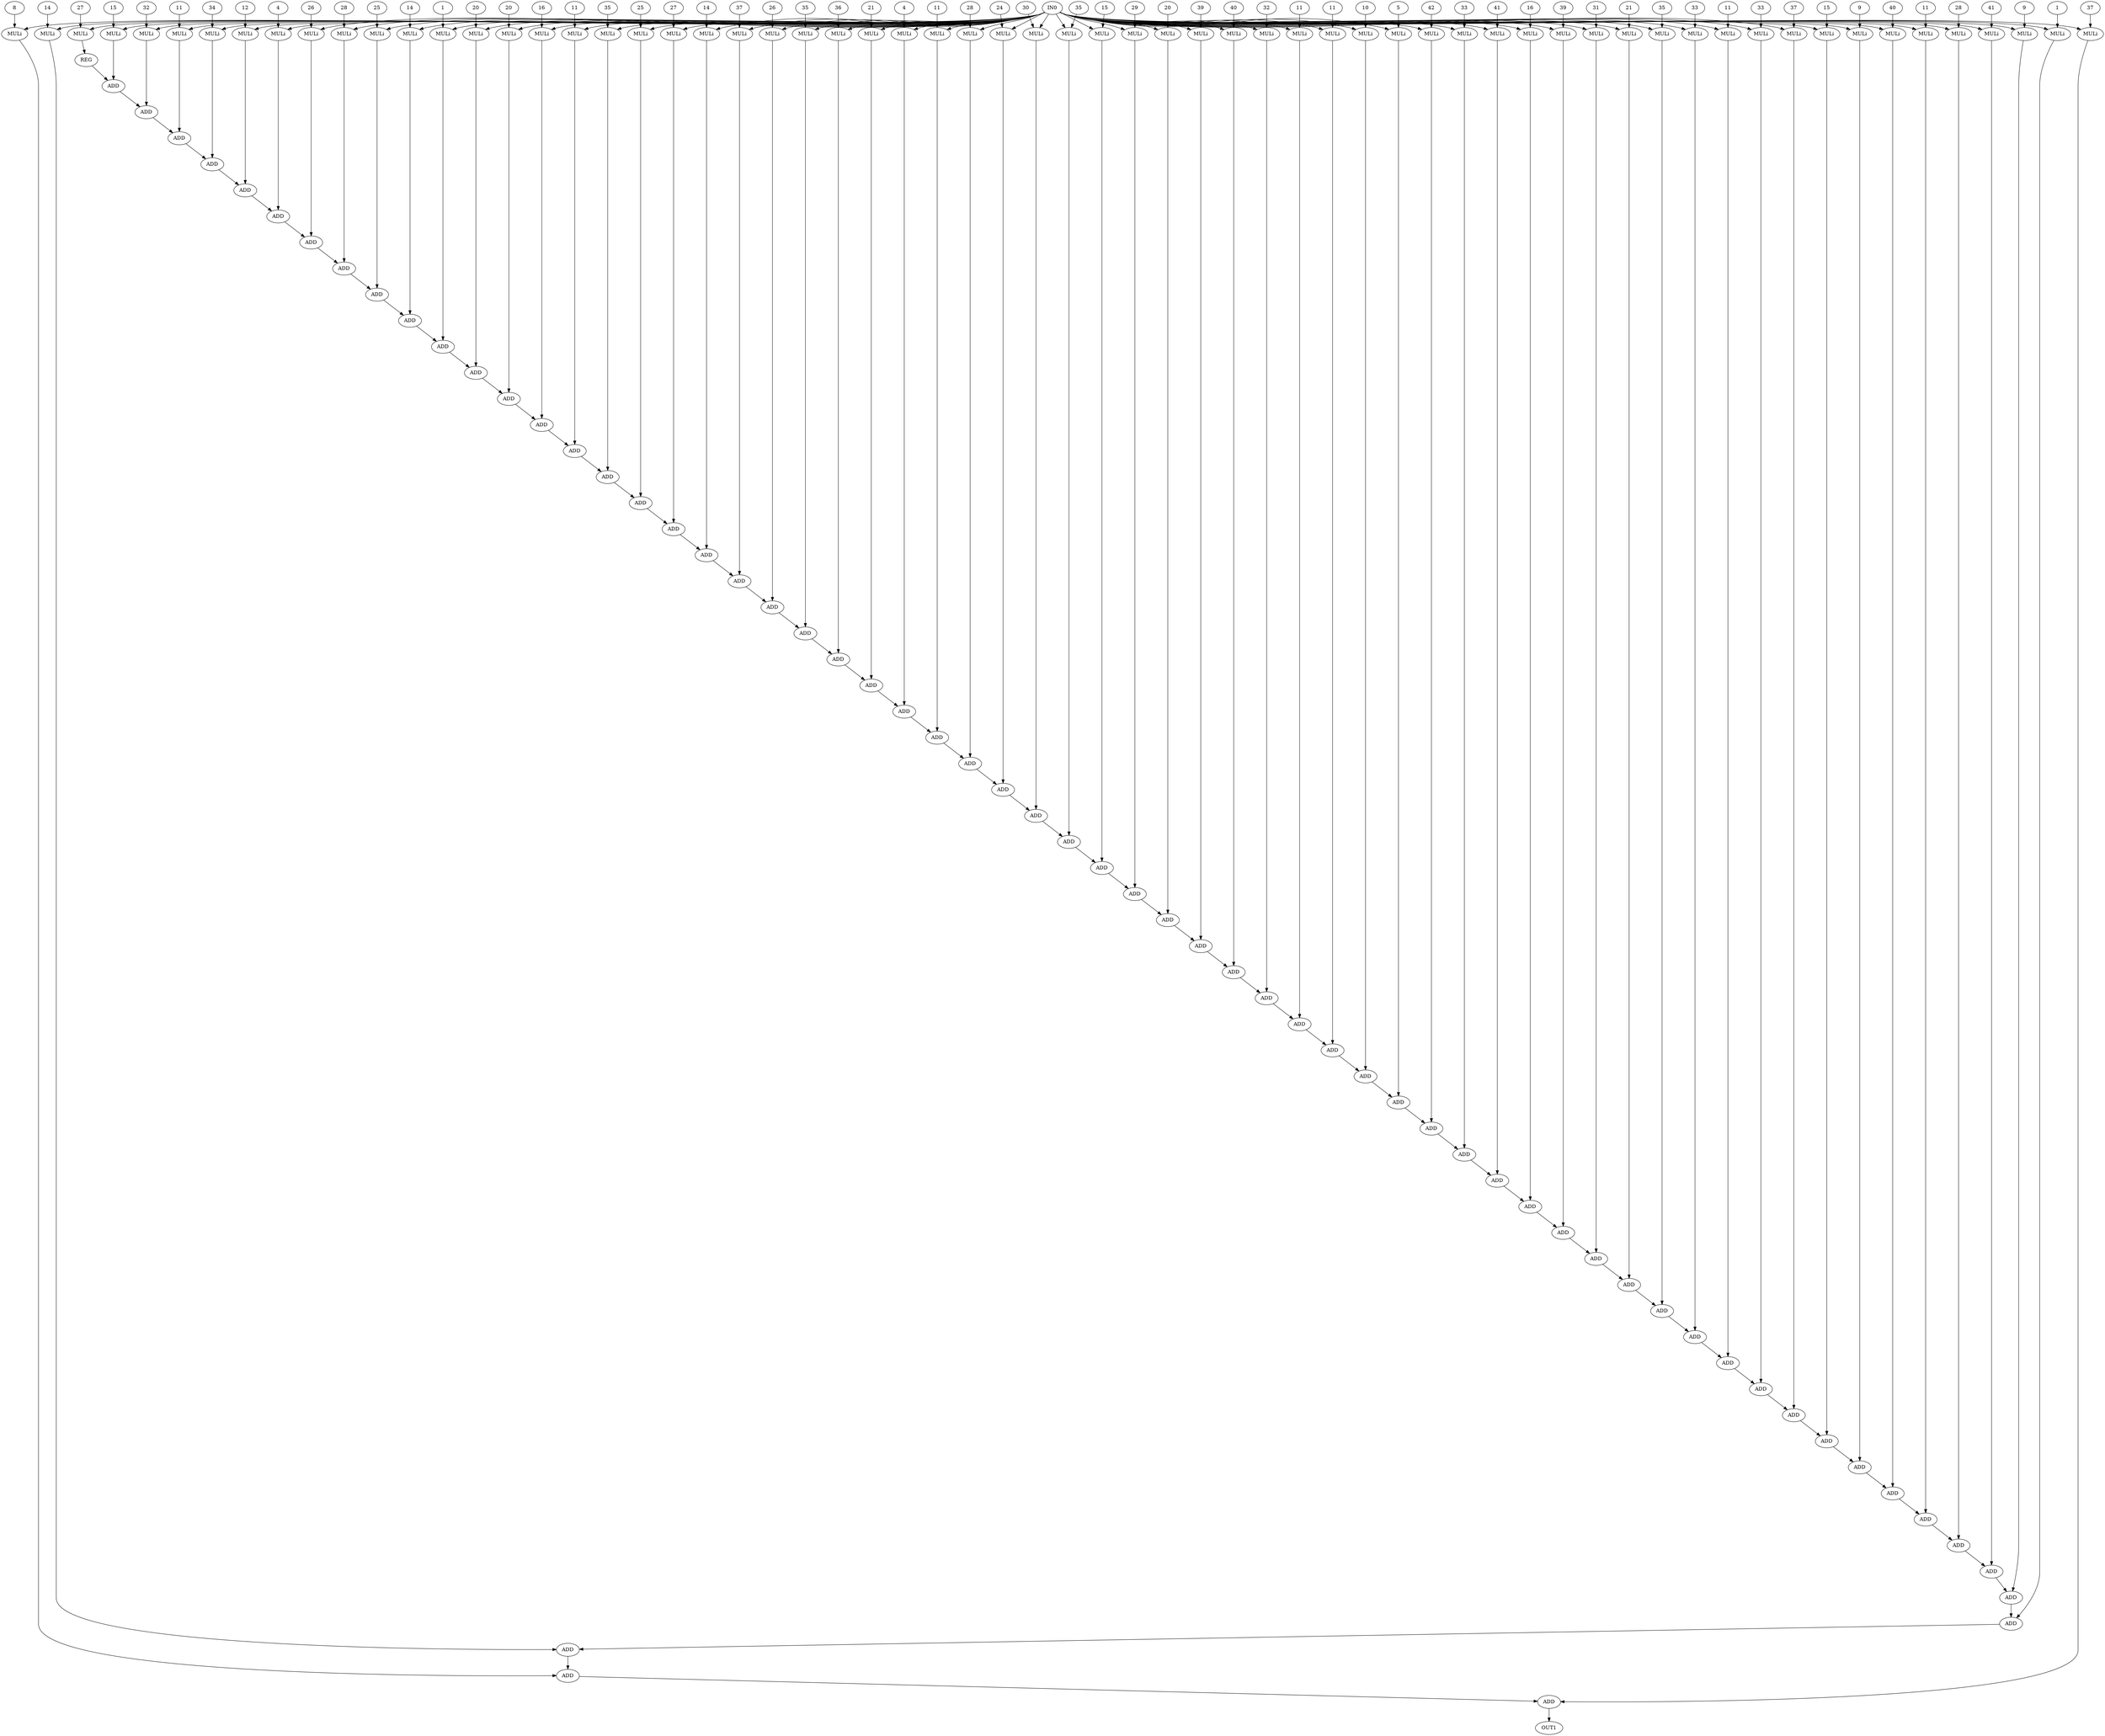 digraph fir{
 0 [ label = IN0 ]
 1 [ label = OUT1 ]
 2 [ label = MULi, VALUE = 27]
 "2.27"[ label = 27 ]
 3 [ label = REG]
 4 [ label = MULi, VALUE = 15]
 "4.15"[ label = 15 ]
 5 [ label = ADD]
 6 [ label = MULi, VALUE = 32]
 "6.32"[ label = 32 ]
 7 [ label = ADD]
 8 [ label = MULi, VALUE = 11]
 "8.11"[ label = 11 ]
 9 [ label = ADD]
 10 [ label = MULi, VALUE = 34]
 "10.34"[ label = 34 ]
 11 [ label = ADD]
 12 [ label = MULi, VALUE = 12]
 "12.12"[ label = 12 ]
 13 [ label = ADD]
 14 [ label = MULi, VALUE = 4]
 "14.4"[ label = 4 ]
 15 [ label = ADD]
 16 [ label = MULi, VALUE = 26]
 "16.26"[ label = 26 ]
 17 [ label = ADD]
 18 [ label = MULi, VALUE = 28]
 "18.28"[ label = 28 ]
 19 [ label = ADD]
 20 [ label = MULi, VALUE = 25]
 "20.25"[ label = 25 ]
 21 [ label = ADD]
 22 [ label = MULi, VALUE = 14]
 "22.14"[ label = 14 ]
 23 [ label = ADD]
 24 [ label = MULi, VALUE = 1]
 "24.1"[ label = 1 ]
 25 [ label = ADD]
 26 [ label = MULi, VALUE = 20]
 "26.20"[ label = 20 ]
 27 [ label = ADD]
 28 [ label = MULi, VALUE = 20]
 "28.20"[ label = 20 ]
 29 [ label = ADD]
 30 [ label = MULi, VALUE = 16]
 "30.16"[ label = 16 ]
 31 [ label = ADD]
 32 [ label = MULi, VALUE = 11]
 "32.11"[ label = 11 ]
 33 [ label = ADD]
 34 [ label = MULi, VALUE = 35]
 "34.35"[ label = 35 ]
 35 [ label = ADD]
 36 [ label = MULi, VALUE = 25]
 "36.25"[ label = 25 ]
 37 [ label = ADD]
 38 [ label = MULi, VALUE = 27]
 "38.27"[ label = 27 ]
 39 [ label = ADD]
 40 [ label = MULi, VALUE = 14]
 "40.14"[ label = 14 ]
 41 [ label = ADD]
 42 [ label = MULi, VALUE = 37]
 "42.37"[ label = 37 ]
 43 [ label = ADD]
 44 [ label = MULi, VALUE = 26]
 "44.26"[ label = 26 ]
 45 [ label = ADD]
 46 [ label = MULi, VALUE = 35]
 "46.35"[ label = 35 ]
 47 [ label = ADD]
 48 [ label = MULi, VALUE = 36]
 "48.36"[ label = 36 ]
 49 [ label = ADD]
 50 [ label = MULi, VALUE = 21]
 "50.21"[ label = 21 ]
 51 [ label = ADD]
 52 [ label = MULi, VALUE = 4]
 "52.4"[ label = 4 ]
 53 [ label = ADD]
 54 [ label = MULi, VALUE = 11]
 "54.11"[ label = 11 ]
 55 [ label = ADD]
 56 [ label = MULi, VALUE = 28]
 "56.28"[ label = 28 ]
 57 [ label = ADD]
 58 [ label = MULi, VALUE = 24]
 "58.24"[ label = 24 ]
 59 [ label = ADD]
 60 [ label = MULi, VALUE = 30]
 "60.30"[ label = 30 ]
 61 [ label = ADD]
 62 [ label = MULi, VALUE = 35]
 "62.35"[ label = 35 ]
 63 [ label = ADD]
 64 [ label = MULi, VALUE = 15]
 "64.15"[ label = 15 ]
 65 [ label = ADD]
 66 [ label = MULi, VALUE = 29]
 "66.29"[ label = 29 ]
 67 [ label = ADD]
 68 [ label = MULi, VALUE = 20]
 "68.20"[ label = 20 ]
 69 [ label = ADD]
 70 [ label = MULi, VALUE = 39]
 "70.39"[ label = 39 ]
 71 [ label = ADD]
 72 [ label = MULi, VALUE = 40]
 "72.40"[ label = 40 ]
 73 [ label = ADD]
 74 [ label = MULi, VALUE = 32]
 "74.32"[ label = 32 ]
 75 [ label = ADD]
 76 [ label = MULi, VALUE = 11]
 "76.11"[ label = 11 ]
 77 [ label = ADD]
 78 [ label = MULi, VALUE = 11]
 "78.11"[ label = 11 ]
 79 [ label = ADD]
 80 [ label = MULi, VALUE = 10]
 "80.10"[ label = 10 ]
 81 [ label = ADD]
 82 [ label = MULi, VALUE = 5]
 "82.5"[ label = 5 ]
 83 [ label = ADD]
 84 [ label = MULi, VALUE = 42]
 "84.42"[ label = 42 ]
 85 [ label = ADD]
 86 [ label = MULi, VALUE = 33]
 "86.33"[ label = 33 ]
 87 [ label = ADD]
 88 [ label = MULi, VALUE = 41]
 "88.41"[ label = 41 ]
 89 [ label = ADD]
 90 [ label = MULi, VALUE = 16]
 "90.16"[ label = 16 ]
 91 [ label = ADD]
 92 [ label = MULi, VALUE = 39]
 "92.39"[ label = 39 ]
 93 [ label = ADD]
 94 [ label = MULi, VALUE = 31]
 "94.31"[ label = 31 ]
 95 [ label = ADD]
 96 [ label = MULi, VALUE = 21]
 "96.21"[ label = 21 ]
 97 [ label = ADD]
 98 [ label = MULi, VALUE = 35]
 "98.35"[ label = 35 ]
 99 [ label = ADD]
 100 [ label = MULi, VALUE = 33]
 "100.33"[ label = 33 ]
 101 [ label = ADD]
 102 [ label = MULi, VALUE = 11]
 "102.11"[ label = 11 ]
 103 [ label = ADD]
 104 [ label = MULi, VALUE = 33]
 "104.33"[ label = 33 ]
 105 [ label = ADD]
 106 [ label = MULi, VALUE = 37]
 "106.37"[ label = 37 ]
 107 [ label = ADD]
 108 [ label = MULi, VALUE = 15]
 "108.15"[ label = 15 ]
 109 [ label = ADD]
 110 [ label = MULi, VALUE = 9]
 "110.9"[ label = 9 ]
 111 [ label = ADD]
 112 [ label = MULi, VALUE = 40]
 "112.40"[ label = 40 ]
 113 [ label = ADD]
 114 [ label = MULi, VALUE = 11]
 "114.11"[ label = 11 ]
 115 [ label = ADD]
 116 [ label = MULi, VALUE = 28]
 "116.28"[ label = 28 ]
 117 [ label = ADD]
 118 [ label = MULi, VALUE = 41]
 "118.41"[ label = 41 ]
 119 [ label = ADD]
 120 [ label = MULi, VALUE = 9]
 "120.9"[ label = 9 ]
 121 [ label = ADD]
 122 [ label = MULi, VALUE = 1]
 "122.1"[ label = 1 ]
 123 [ label = ADD]
 124 [ label = MULi, VALUE = 14]
 "124.14"[ label = 14 ]
 125 [ label = ADD]
 126 [ label = MULi, VALUE = 8]
 "126.8"[ label = 8 ]
 127 [ label = ADD]
 128 [ label = MULi, VALUE = 37]
 "128.37"[ label = 37 ]
 129 [ label = ADD]
 0 -> 2
 0 -> 4
 0 -> 6
 0 -> 8
 0 -> 10
 0 -> 12
 0 -> 14
 0 -> 16
 0 -> 18
 0 -> 20
 0 -> 22
 0 -> 24
 0 -> 26
 0 -> 28
 0 -> 30
 0 -> 32
 0 -> 34
 0 -> 36
 0 -> 38
 0 -> 40
 0 -> 42
 0 -> 44
 0 -> 46
 0 -> 48
 0 -> 50
 0 -> 52
 0 -> 54
 0 -> 56
 0 -> 58
 0 -> 60
 0 -> 62
 0 -> 64
 0 -> 66
 0 -> 68
 0 -> 70
 0 -> 72
 0 -> 74
 0 -> 76
 0 -> 78
 0 -> 80
 0 -> 82
 0 -> 84
 0 -> 86
 0 -> 88
 0 -> 90
 0 -> 92
 0 -> 94
 0 -> 96
 0 -> 98
 0 -> 100
 0 -> 102
 0 -> 104
 0 -> 106
 0 -> 108
 0 -> 110
 0 -> 112
 0 -> 114
 0 -> 116
 0 -> 118
 0 -> 120
 0 -> 122
 0 -> 124
 0 -> 126
 0 -> 128
 "2.27" -> 2
 2 -> 3
 3 -> 5
 "4.15" -> 4
 4 -> 5
 5 -> 7
 "6.32" -> 6
 6 -> 7
 7 -> 9
 "8.11" -> 8
 8 -> 9
 9 -> 11
 "10.34" -> 10
 10 -> 11
 11 -> 13
 "12.12" -> 12
 12 -> 13
 13 -> 15
 "14.4" -> 14
 14 -> 15
 15 -> 17
 "16.26" -> 16
 16 -> 17
 17 -> 19
 "18.28" -> 18
 18 -> 19
 19 -> 21
 "20.25" -> 20
 20 -> 21
 21 -> 23
 "22.14" -> 22
 22 -> 23
 23 -> 25
 "24.1" -> 24
 24 -> 25
 25 -> 27
 "26.20" -> 26
 26 -> 27
 27 -> 29
 "28.20" -> 28
 28 -> 29
 29 -> 31
 "30.16" -> 30
 30 -> 31
 31 -> 33
 "32.11" -> 32
 32 -> 33
 33 -> 35
 "34.35" -> 34
 34 -> 35
 35 -> 37
 "36.25" -> 36
 36 -> 37
 37 -> 39
 "38.27" -> 38
 38 -> 39
 39 -> 41
 "40.14" -> 40
 40 -> 41
 41 -> 43
 "42.37" -> 42
 42 -> 43
 43 -> 45
 "44.26" -> 44
 44 -> 45
 45 -> 47
 "46.35" -> 46
 46 -> 47
 47 -> 49
 "48.36" -> 48
 48 -> 49
 49 -> 51
 "50.21" -> 50
 50 -> 51
 51 -> 53
 "52.4" -> 52
 52 -> 53
 53 -> 55
 "54.11" -> 54
 54 -> 55
 55 -> 57
 "56.28" -> 56
 56 -> 57
 57 -> 59
 "58.24" -> 58
 58 -> 59
 59 -> 61
 "60.30" -> 60
 60 -> 61
 61 -> 63
 "62.35" -> 62
 62 -> 63
 63 -> 65
 "64.15" -> 64
 64 -> 65
 65 -> 67
 "66.29" -> 66
 66 -> 67
 67 -> 69
 "68.20" -> 68
 68 -> 69
 69 -> 71
 "70.39" -> 70
 70 -> 71
 71 -> 73
 "72.40" -> 72
 72 -> 73
 73 -> 75
 "74.32" -> 74
 74 -> 75
 75 -> 77
 "76.11" -> 76
 76 -> 77
 77 -> 79
 "78.11" -> 78
 78 -> 79
 79 -> 81
 "80.10" -> 80
 80 -> 81
 81 -> 83
 "82.5" -> 82
 82 -> 83
 83 -> 85
 "84.42" -> 84
 84 -> 85
 85 -> 87
 "86.33" -> 86
 86 -> 87
 87 -> 89
 "88.41" -> 88
 88 -> 89
 89 -> 91
 "90.16" -> 90
 90 -> 91
 91 -> 93
 "92.39" -> 92
 92 -> 93
 93 -> 95
 "94.31" -> 94
 94 -> 95
 95 -> 97
 "96.21" -> 96
 96 -> 97
 97 -> 99
 "98.35" -> 98
 98 -> 99
 99 -> 101
 "100.33" -> 100
 100 -> 101
 101 -> 103
 "102.11" -> 102
 102 -> 103
 103 -> 105
 "104.33" -> 104
 104 -> 105
 105 -> 107
 "106.37" -> 106
 106 -> 107
 107 -> 109
 "108.15" -> 108
 108 -> 109
 109 -> 111
 "110.9" -> 110
 110 -> 111
 111 -> 113
 "112.40" -> 112
 112 -> 113
 113 -> 115
 "114.11" -> 114
 114 -> 115
 115 -> 117
 "116.28" -> 116
 116 -> 117
 117 -> 119
 "118.41" -> 118
 118 -> 119
 119 -> 121
 "120.9" -> 120
 120 -> 121
 121 -> 123
 "122.1" -> 122
 122 -> 123
 123 -> 125
 "124.14" -> 124
 124 -> 125
 125 -> 127
 "126.8" -> 126
 126 -> 127
 127 -> 129
 "128.37" -> 128
 128 -> 129
 129 -> 1
}
